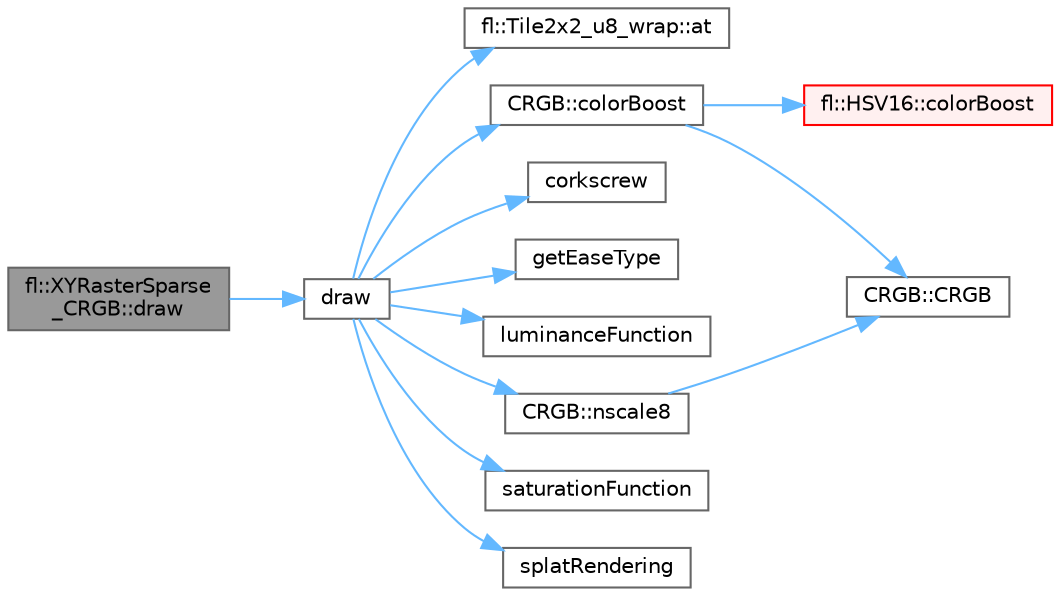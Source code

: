 digraph "fl::XYRasterSparse_CRGB::draw"
{
 // INTERACTIVE_SVG=YES
 // LATEX_PDF_SIZE
  bgcolor="transparent";
  edge [fontname=Helvetica,fontsize=10,labelfontname=Helvetica,labelfontsize=10];
  node [fontname=Helvetica,fontsize=10,shape=box,height=0.2,width=0.4];
  rankdir="LR";
  Node1 [id="Node000001",label="fl::XYRasterSparse\l_CRGB::draw",height=0.2,width=0.4,color="gray40", fillcolor="grey60", style="filled", fontcolor="black",tooltip=" "];
  Node1 -> Node2 [id="edge1_Node000001_Node000002",color="steelblue1",style="solid",tooltip=" "];
  Node2 [id="Node000002",label="draw",height=0.2,width=0.4,color="grey40", fillcolor="white", style="filled",URL="$d4/d06/curr_8h_a251ace8542fe093844e4ed2709e8a3d7.html#a251ace8542fe093844e4ed2709e8a3d7",tooltip=" "];
  Node2 -> Node3 [id="edge2_Node000002_Node000003",color="steelblue1",style="solid",tooltip=" "];
  Node3 [id="Node000003",label="fl::Tile2x2_u8_wrap::at",height=0.2,width=0.4,color="grey40", fillcolor="white", style="filled",URL="$df/d21/classfl_1_1_tile2x2__u8__wrap_a706ef3a4bc4a436faa4c253e26768c23.html#a706ef3a4bc4a436faa4c253e26768c23",tooltip=" "];
  Node2 -> Node4 [id="edge3_Node000002_Node000004",color="steelblue1",style="solid",tooltip=" "];
  Node4 [id="Node000004",label="CRGB::colorBoost",height=0.2,width=0.4,color="grey40", fillcolor="white", style="filled",URL="$d7/d82/struct_c_r_g_b_a8b78ce444d74f2bc9e63d83bfd1b17ad.html#a8b78ce444d74f2bc9e63d83bfd1b17ad",tooltip=" "];
  Node4 -> Node5 [id="edge4_Node000004_Node000005",color="steelblue1",style="solid",tooltip=" "];
  Node5 [id="Node000005",label="CRGB::CRGB",height=0.2,width=0.4,color="grey40", fillcolor="white", style="filled",URL="$d7/d82/struct_c_r_g_b_a4b0cc1cfefd9e0c66ea5c6583181df46.html#a4b0cc1cfefd9e0c66ea5c6583181df46",tooltip="Default constructor."];
  Node4 -> Node6 [id="edge5_Node000004_Node000006",color="steelblue1",style="solid",tooltip=" "];
  Node6 [id="Node000006",label="fl::HSV16::colorBoost",height=0.2,width=0.4,color="red", fillcolor="#FFF0F0", style="filled",URL="$d4/d5d/structfl_1_1_h_s_v16_a0bd2c0fc64fc34d573637c10b849c320.html#a0bd2c0fc64fc34d573637c10b849c320",tooltip=" "];
  Node2 -> Node25 [id="edge6_Node000002_Node000025",color="steelblue1",style="solid",tooltip=" "];
  Node25 [id="Node000025",label="corkscrew",height=0.2,width=0.4,color="grey40", fillcolor="white", style="filled",URL="$df/d40/examples_2_corkscrew_2corkscrew_8h_a3ce1eed35210653027031143f1cc1ef4.html#a3ce1eed35210653027031143f1cc1ef4",tooltip=" "];
  Node2 -> Node26 [id="edge7_Node000002_Node000026",color="steelblue1",style="solid",tooltip=" "];
  Node26 [id="Node000026",label="getEaseType",height=0.2,width=0.4,color="grey40", fillcolor="white", style="filled",URL="$d4/d06/curr_8h_afc36fee082a53fb0053c5ff7d1e8ac17.html#afc36fee082a53fb0053c5ff7d1e8ac17",tooltip=" "];
  Node2 -> Node27 [id="edge8_Node000002_Node000027",color="steelblue1",style="solid",tooltip=" "];
  Node27 [id="Node000027",label="luminanceFunction",height=0.2,width=0.4,color="grey40", fillcolor="white", style="filled",URL="$db/df4/_color_boost_8h_aa22bcb97ca40fd9d6445646fb86ebbe3.html#aa22bcb97ca40fd9d6445646fb86ebbe3",tooltip=" "];
  Node2 -> Node28 [id="edge9_Node000002_Node000028",color="steelblue1",style="solid",tooltip=" "];
  Node28 [id="Node000028",label="CRGB::nscale8",height=0.2,width=0.4,color="grey40", fillcolor="white", style="filled",URL="$d7/d82/struct_c_r_g_b_a271bc2ba8b57b41d0c1cda3eed0eb8da.html#a271bc2ba8b57b41d0c1cda3eed0eb8da",tooltip="Scale down a RGB to N/256ths of its current brightness, using \"plain math\" dimming rules."];
  Node28 -> Node5 [id="edge10_Node000028_Node000005",color="steelblue1",style="solid",tooltip=" "];
  Node2 -> Node29 [id="edge11_Node000002_Node000029",color="steelblue1",style="solid",tooltip=" "];
  Node29 [id="Node000029",label="saturationFunction",height=0.2,width=0.4,color="grey40", fillcolor="white", style="filled",URL="$db/df4/_color_boost_8h_ac483a8d410fef50e841e927b0f6b81af.html#ac483a8d410fef50e841e927b0f6b81af",tooltip=" "];
  Node2 -> Node30 [id="edge12_Node000002_Node000030",color="steelblue1",style="solid",tooltip=" "];
  Node30 [id="Node000030",label="splatRendering",height=0.2,width=0.4,color="grey40", fillcolor="white", style="filled",URL="$df/d40/examples_2_corkscrew_2corkscrew_8h_a5970e5592b757f2043212998e4add619.html#a5970e5592b757f2043212998e4add619",tooltip=" "];
}
